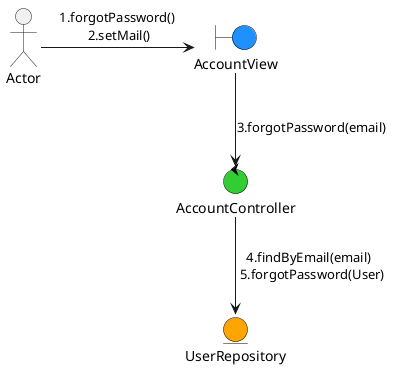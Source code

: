 @startuml RecoveryPassword

skinparam boundary {
  backgroundColor DodgerBlue
  borderColor black
}

skinparam control {
  backgroundColor LimeGreen
  borderColor black
}

skinparam entity {
  backgroundColor Orange
  borderColor black
}

actor Actor
boundary AccountView
control AccountController
entity UserRepository

Actor -right-> (AccountView) : 1.forgotPassword()\n 2.setMail()
(AccountView) -down-> (AccountController) : 3.forgotPassword(email)
(AccountController) -down-> (UserRepository) : 4.findByEmail(email) \n 5.forgotPassword(User)
@enduml